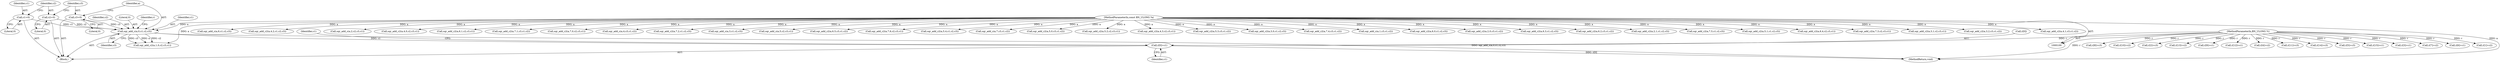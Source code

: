 digraph "0_openssl_a7a44ba55cb4f884c6bc9ceac90072dea38e66d0_2@array" {
"1000122" [label="(Call,r[0]=c1)"];
"1000116" [label="(Call,sqr_add_c(a,0,c1,c2,c3))"];
"1000102" [label="(MethodParameterIn,const BN_ULONG *a)"];
"1000107" [label="(Call,c1=0)"];
"1000110" [label="(Call,c2=0)"];
"1000113" [label="(Call,c3=0)"];
"1000101" [label="(MethodParameterIn,BN_ULONG *r)"];
"1000128" [label="(Identifier,c1)"];
"1000458" [label="(Call,r[13]=c2)"];
"1000201" [label="(Call,sqr_add_c2(a,4,0,c2,c3,c1))"];
"1000287" [label="(Call,sqr_add_c2(a,6,1,c2,c3,c1))"];
"1000336" [label="(Call,sqr_add_c2(a,7,1,c3,c1,c2))"];
"1000101" [label="(MethodParameterIn,BN_ULONG *r)"];
"1000372" [label="(Call,r[9]=c1)"];
"1000280" [label="(Call,sqr_add_c2(a,7,0,c2,c3,c1))"];
"1000316" [label="(Call,sqr_add_c(a,4,c3,c1,c2))"];
"1000443" [label="(Call,r[12]=c1)"];
"1000351" [label="(Call,sqr_add_c2(a,7,2,c1,c2,c3))"];
"1000245" [label="(Call,sqr_add_c(a,3,c1,c2,c3))"];
"1000110" [label="(Call,c2=0)"];
"1000380" [label="(Call,sqr_add_c(a,5,c2,c3,c1))"];
"1000415" [label="(Call,sqr_add_c2(a,6,5,c3,c1,c2))"];
"1000451" [label="(Call,sqr_add_c2(a,7,6,c2,c3,c1))"];
"1000112" [label="(Literal,0)"];
"1000117" [label="(Identifier,a)"];
"1000119" [label="(Identifier,c1)"];
"1000208" [label="(Call,r[4]=c2)"];
"1000365" [label="(Call,sqr_add_c2(a,5,4,c1,c2,c3))"];
"1000466" [label="(Call,sqr_add_c(a,7,c3,c1,c2))"];
"1000109" [label="(Literal,0)"];
"1000122" [label="(Call,r[0]=c1)"];
"1000216" [label="(Call,sqr_add_c2(a,5,0,c3,c1,c2))"];
"1000294" [label="(Call,sqr_add_c2(a,5,2,c2,c3,c1))"];
"1000301" [label="(Call,sqr_add_c2(a,4,3,c2,c3,c1))"];
"1000322" [label="(Call,sqr_add_c2(a,5,3,c3,c1,c2))"];
"1000113" [label="(Call,c3=0)"];
"1000120" [label="(Identifier,c2)"];
"1000422" [label="(Call,r[11]=c3)"];
"1000472" [label="(Call,r[14]=c3)"];
"1000108" [label="(Identifier,c1)"];
"1000166" [label="(Call,sqr_add_c2(a,3,0,c1,c2,c3))"];
"1000237" [label="(Call,r[5]=c3)"];
"1000477" [label="(Call,r[15]=c1)"];
"1000408" [label="(Call,sqr_add_c2(a,7,4,c3,c1,c2))"];
"1000145" [label="(Call,sqr_add_c(a,1,c3,c1,c2))"];
"1000265" [label="(Call,sqr_add_c2(a,6,0,c1,c2,c3))"];
"1000180" [label="(Call,r[3]=c1)"];
"1000308" [label="(Call,r[7]=c2)"];
"1000151" [label="(Call,sqr_add_c2(a,2,0,c3,c1,c2))"];
"1000358" [label="(Call,sqr_add_c2(a,6,3,c1,c2,c3))"];
"1000272" [label="(Call,r[6]=c1)"];
"1000107" [label="(Call,c1=0)"];
"1000116" [label="(Call,sqr_add_c(a,0,c1,c2,c3))"];
"1000329" [label="(Call,sqr_add_c2(a,6,2,c3,c1,c2))"];
"1000173" [label="(Call,sqr_add_c2(a,2,1,c1,c2,c3))"];
"1000436" [label="(Call,sqr_add_c2(a,7,5,c1,c2,c3))"];
"1000258" [label="(Call,sqr_add_c2(a,5,1,c1,c2,c3))"];
"1000386" [label="(Call,sqr_add_c2(a,6,4,c2,c3,c1))"];
"1000118" [label="(Literal,0)"];
"1000137" [label="(Call,r[1]=c2)"];
"1000115" [label="(Literal,0)"];
"1000121" [label="(Identifier,c3)"];
"1000114" [label="(Identifier,c3)"];
"1000393" [label="(Call,sqr_add_c2(a,7,3,c2,c3,c1))"];
"1000194" [label="(Call,sqr_add_c2(a,3,1,c2,c3,c1))"];
"1000230" [label="(Call,sqr_add_c2(a,3,2,c3,c1,c2))"];
"1000482" [label="(MethodReturn,void)"];
"1000343" [label="(Call,r[8]=c3)"];
"1000400" [label="(Call,r[10]=c2)"];
"1000123" [label="(Call,r[0])"];
"1000158" [label="(Call,r[2]=c3)"];
"1000103" [label="(Block,)"];
"1000130" [label="(Call,sqr_add_c2(a,1,0,c2,c3,c1))"];
"1000124" [label="(Identifier,r)"];
"1000126" [label="(Identifier,c1)"];
"1000223" [label="(Call,sqr_add_c2(a,4,1,c3,c1,c2))"];
"1000102" [label="(MethodParameterIn,const BN_ULONG *a)"];
"1000430" [label="(Call,sqr_add_c(a,6,c1,c2,c3))"];
"1000251" [label="(Call,sqr_add_c2(a,4,2,c1,c2,c3))"];
"1000111" [label="(Identifier,c2)"];
"1000188" [label="(Call,sqr_add_c(a,2,c2,c3,c1))"];
"1000122" -> "1000103"  [label="AST: "];
"1000122" -> "1000126"  [label="CFG: "];
"1000123" -> "1000122"  [label="AST: "];
"1000126" -> "1000122"  [label="AST: "];
"1000128" -> "1000122"  [label="CFG: "];
"1000122" -> "1000482"  [label="DDG: r[0]"];
"1000116" -> "1000122"  [label="DDG: c1"];
"1000101" -> "1000122"  [label="DDG: r"];
"1000116" -> "1000103"  [label="AST: "];
"1000116" -> "1000121"  [label="CFG: "];
"1000117" -> "1000116"  [label="AST: "];
"1000118" -> "1000116"  [label="AST: "];
"1000119" -> "1000116"  [label="AST: "];
"1000120" -> "1000116"  [label="AST: "];
"1000121" -> "1000116"  [label="AST: "];
"1000124" -> "1000116"  [label="CFG: "];
"1000116" -> "1000482"  [label="DDG: sqr_add_c(a,0,c1,c2,c3)"];
"1000102" -> "1000116"  [label="DDG: a"];
"1000107" -> "1000116"  [label="DDG: c1"];
"1000110" -> "1000116"  [label="DDG: c2"];
"1000113" -> "1000116"  [label="DDG: c3"];
"1000116" -> "1000130"  [label="DDG: a"];
"1000116" -> "1000130"  [label="DDG: c2"];
"1000116" -> "1000130"  [label="DDG: c3"];
"1000102" -> "1000100"  [label="AST: "];
"1000102" -> "1000482"  [label="DDG: a"];
"1000102" -> "1000130"  [label="DDG: a"];
"1000102" -> "1000145"  [label="DDG: a"];
"1000102" -> "1000151"  [label="DDG: a"];
"1000102" -> "1000166"  [label="DDG: a"];
"1000102" -> "1000173"  [label="DDG: a"];
"1000102" -> "1000188"  [label="DDG: a"];
"1000102" -> "1000194"  [label="DDG: a"];
"1000102" -> "1000201"  [label="DDG: a"];
"1000102" -> "1000216"  [label="DDG: a"];
"1000102" -> "1000223"  [label="DDG: a"];
"1000102" -> "1000230"  [label="DDG: a"];
"1000102" -> "1000245"  [label="DDG: a"];
"1000102" -> "1000251"  [label="DDG: a"];
"1000102" -> "1000258"  [label="DDG: a"];
"1000102" -> "1000265"  [label="DDG: a"];
"1000102" -> "1000280"  [label="DDG: a"];
"1000102" -> "1000287"  [label="DDG: a"];
"1000102" -> "1000294"  [label="DDG: a"];
"1000102" -> "1000301"  [label="DDG: a"];
"1000102" -> "1000316"  [label="DDG: a"];
"1000102" -> "1000322"  [label="DDG: a"];
"1000102" -> "1000329"  [label="DDG: a"];
"1000102" -> "1000336"  [label="DDG: a"];
"1000102" -> "1000351"  [label="DDG: a"];
"1000102" -> "1000358"  [label="DDG: a"];
"1000102" -> "1000365"  [label="DDG: a"];
"1000102" -> "1000380"  [label="DDG: a"];
"1000102" -> "1000386"  [label="DDG: a"];
"1000102" -> "1000393"  [label="DDG: a"];
"1000102" -> "1000408"  [label="DDG: a"];
"1000102" -> "1000415"  [label="DDG: a"];
"1000102" -> "1000430"  [label="DDG: a"];
"1000102" -> "1000436"  [label="DDG: a"];
"1000102" -> "1000451"  [label="DDG: a"];
"1000102" -> "1000466"  [label="DDG: a"];
"1000107" -> "1000103"  [label="AST: "];
"1000107" -> "1000109"  [label="CFG: "];
"1000108" -> "1000107"  [label="AST: "];
"1000109" -> "1000107"  [label="AST: "];
"1000111" -> "1000107"  [label="CFG: "];
"1000110" -> "1000103"  [label="AST: "];
"1000110" -> "1000112"  [label="CFG: "];
"1000111" -> "1000110"  [label="AST: "];
"1000112" -> "1000110"  [label="AST: "];
"1000114" -> "1000110"  [label="CFG: "];
"1000113" -> "1000103"  [label="AST: "];
"1000113" -> "1000115"  [label="CFG: "];
"1000114" -> "1000113"  [label="AST: "];
"1000115" -> "1000113"  [label="AST: "];
"1000117" -> "1000113"  [label="CFG: "];
"1000101" -> "1000100"  [label="AST: "];
"1000101" -> "1000482"  [label="DDG: r"];
"1000101" -> "1000137"  [label="DDG: r"];
"1000101" -> "1000158"  [label="DDG: r"];
"1000101" -> "1000180"  [label="DDG: r"];
"1000101" -> "1000208"  [label="DDG: r"];
"1000101" -> "1000237"  [label="DDG: r"];
"1000101" -> "1000272"  [label="DDG: r"];
"1000101" -> "1000308"  [label="DDG: r"];
"1000101" -> "1000343"  [label="DDG: r"];
"1000101" -> "1000372"  [label="DDG: r"];
"1000101" -> "1000400"  [label="DDG: r"];
"1000101" -> "1000422"  [label="DDG: r"];
"1000101" -> "1000443"  [label="DDG: r"];
"1000101" -> "1000458"  [label="DDG: r"];
"1000101" -> "1000472"  [label="DDG: r"];
"1000101" -> "1000477"  [label="DDG: r"];
}
